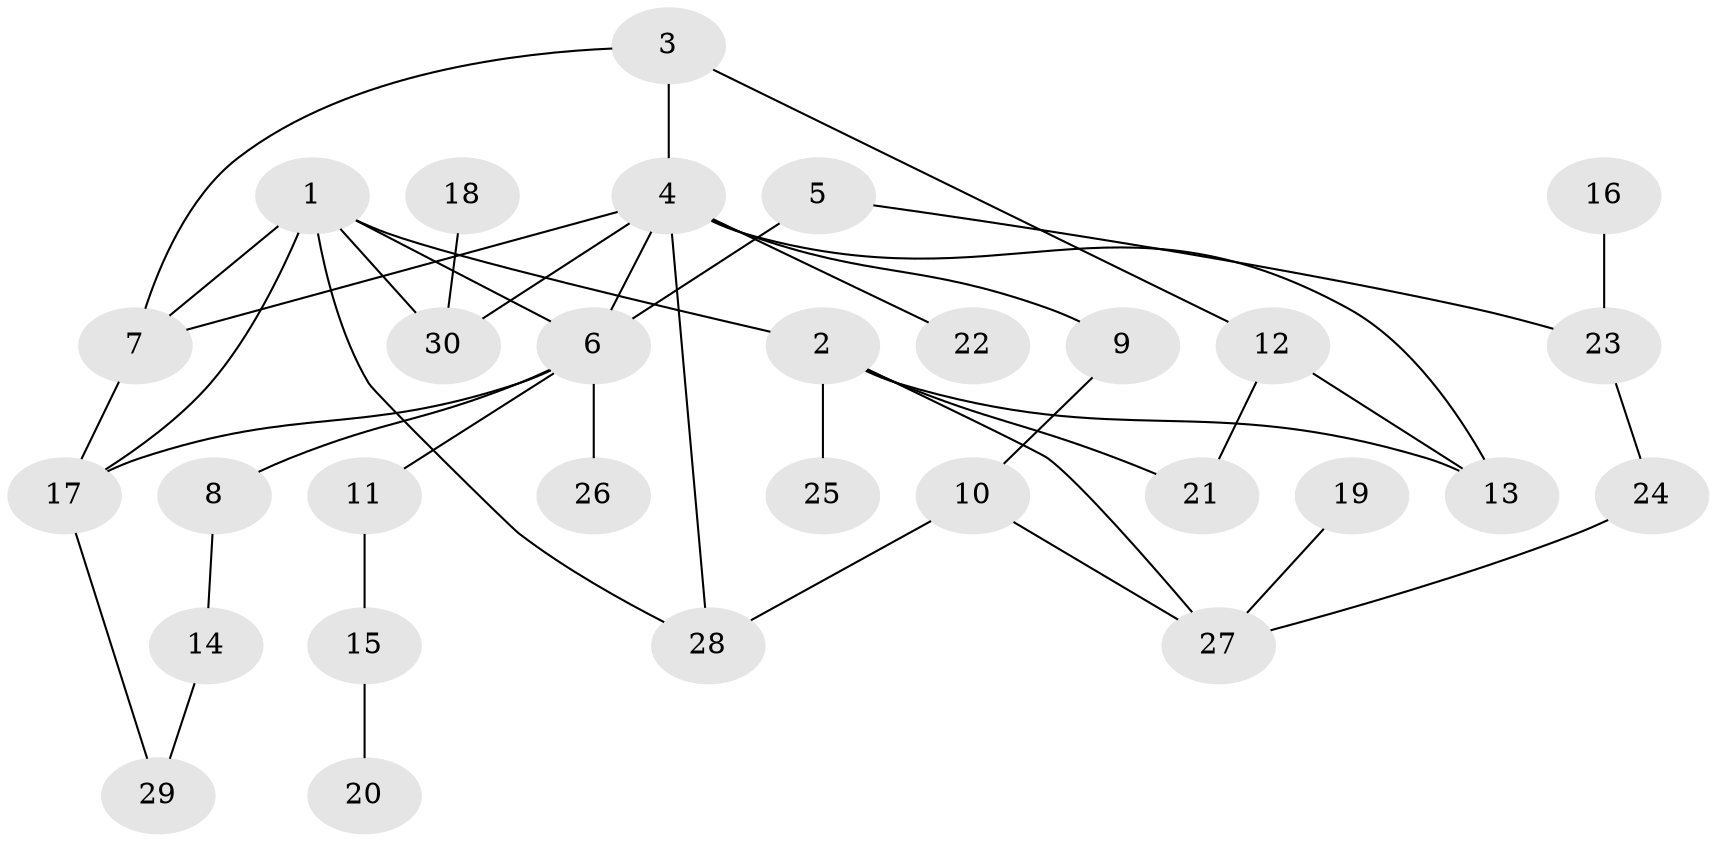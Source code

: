// original degree distribution, {6: 0.016666666666666666, 4: 0.08333333333333333, 5: 0.06666666666666667, 2: 0.35, 8: 0.016666666666666666, 3: 0.2, 7: 0.016666666666666666, 1: 0.25}
// Generated by graph-tools (version 1.1) at 2025/00/03/09/25 03:00:56]
// undirected, 30 vertices, 42 edges
graph export_dot {
graph [start="1"]
  node [color=gray90,style=filled];
  1;
  2;
  3;
  4;
  5;
  6;
  7;
  8;
  9;
  10;
  11;
  12;
  13;
  14;
  15;
  16;
  17;
  18;
  19;
  20;
  21;
  22;
  23;
  24;
  25;
  26;
  27;
  28;
  29;
  30;
  1 -- 2 [weight=1.0];
  1 -- 6 [weight=1.0];
  1 -- 7 [weight=1.0];
  1 -- 17 [weight=1.0];
  1 -- 28 [weight=1.0];
  1 -- 30 [weight=1.0];
  2 -- 13 [weight=1.0];
  2 -- 21 [weight=1.0];
  2 -- 25 [weight=1.0];
  2 -- 27 [weight=1.0];
  3 -- 4 [weight=1.0];
  3 -- 7 [weight=1.0];
  3 -- 12 [weight=1.0];
  4 -- 6 [weight=1.0];
  4 -- 7 [weight=2.0];
  4 -- 9 [weight=1.0];
  4 -- 13 [weight=1.0];
  4 -- 22 [weight=2.0];
  4 -- 28 [weight=1.0];
  4 -- 30 [weight=1.0];
  5 -- 6 [weight=2.0];
  5 -- 23 [weight=1.0];
  6 -- 8 [weight=1.0];
  6 -- 11 [weight=2.0];
  6 -- 17 [weight=1.0];
  6 -- 26 [weight=1.0];
  7 -- 17 [weight=1.0];
  8 -- 14 [weight=1.0];
  9 -- 10 [weight=1.0];
  10 -- 27 [weight=1.0];
  10 -- 28 [weight=1.0];
  11 -- 15 [weight=1.0];
  12 -- 13 [weight=1.0];
  12 -- 21 [weight=1.0];
  14 -- 29 [weight=1.0];
  15 -- 20 [weight=1.0];
  16 -- 23 [weight=1.0];
  17 -- 29 [weight=1.0];
  18 -- 30 [weight=2.0];
  19 -- 27 [weight=1.0];
  23 -- 24 [weight=1.0];
  24 -- 27 [weight=1.0];
}
